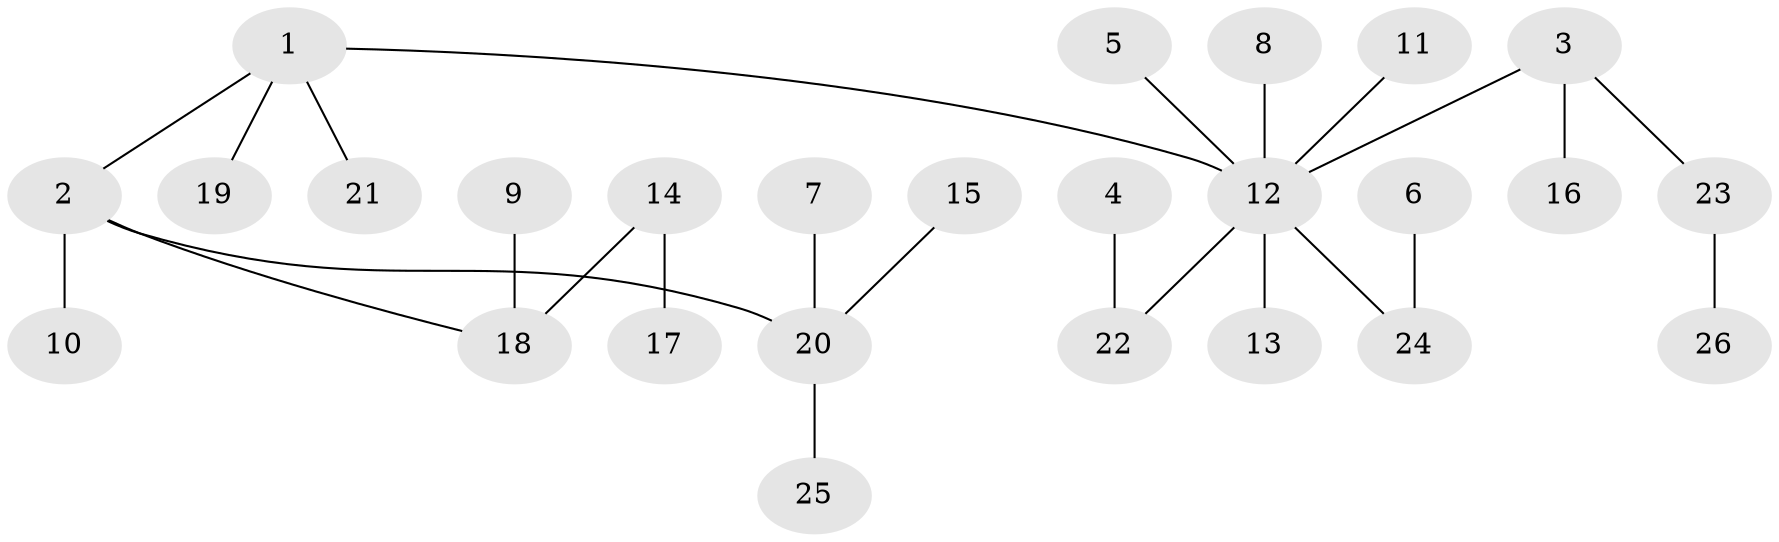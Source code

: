 // original degree distribution, {3: 0.17307692307692307, 2: 0.3269230769230769, 9: 0.019230769230769232, 5: 0.019230769230769232, 4: 0.019230769230769232, 1: 0.4423076923076923}
// Generated by graph-tools (version 1.1) at 2025/26/03/09/25 03:26:23]
// undirected, 26 vertices, 25 edges
graph export_dot {
graph [start="1"]
  node [color=gray90,style=filled];
  1;
  2;
  3;
  4;
  5;
  6;
  7;
  8;
  9;
  10;
  11;
  12;
  13;
  14;
  15;
  16;
  17;
  18;
  19;
  20;
  21;
  22;
  23;
  24;
  25;
  26;
  1 -- 2 [weight=1.0];
  1 -- 12 [weight=1.0];
  1 -- 19 [weight=1.0];
  1 -- 21 [weight=1.0];
  2 -- 10 [weight=1.0];
  2 -- 18 [weight=1.0];
  2 -- 20 [weight=1.0];
  3 -- 12 [weight=1.0];
  3 -- 16 [weight=1.0];
  3 -- 23 [weight=1.0];
  4 -- 22 [weight=1.0];
  5 -- 12 [weight=1.0];
  6 -- 24 [weight=1.0];
  7 -- 20 [weight=1.0];
  8 -- 12 [weight=1.0];
  9 -- 18 [weight=1.0];
  11 -- 12 [weight=1.0];
  12 -- 13 [weight=1.0];
  12 -- 22 [weight=1.0];
  12 -- 24 [weight=1.0];
  14 -- 17 [weight=1.0];
  14 -- 18 [weight=1.0];
  15 -- 20 [weight=1.0];
  20 -- 25 [weight=1.0];
  23 -- 26 [weight=1.0];
}
